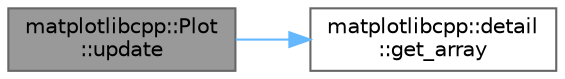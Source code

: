 digraph "matplotlibcpp::Plot::update"
{
 // LATEX_PDF_SIZE
  bgcolor="transparent";
  edge [fontname=Helvetica,fontsize=10,labelfontname=Helvetica,labelfontsize=10];
  node [fontname=Helvetica,fontsize=10,shape=box,height=0.2,width=0.4];
  rankdir="LR";
  Node1 [id="Node000001",label="matplotlibcpp::Plot\l::update",height=0.2,width=0.4,color="gray40", fillcolor="grey60", style="filled", fontcolor="black",tooltip=" "];
  Node1 -> Node2 [id="edge2_Node000001_Node000002",color="steelblue1",style="solid",tooltip=" "];
  Node2 [id="Node000002",label="matplotlibcpp::detail\l::get_array",height=0.2,width=0.4,color="grey40", fillcolor="white", style="filled",URL="$namespacematplotlibcpp_1_1detail.html#a308ba28ff465029ff7687477669c9b39",tooltip=" "];
}
